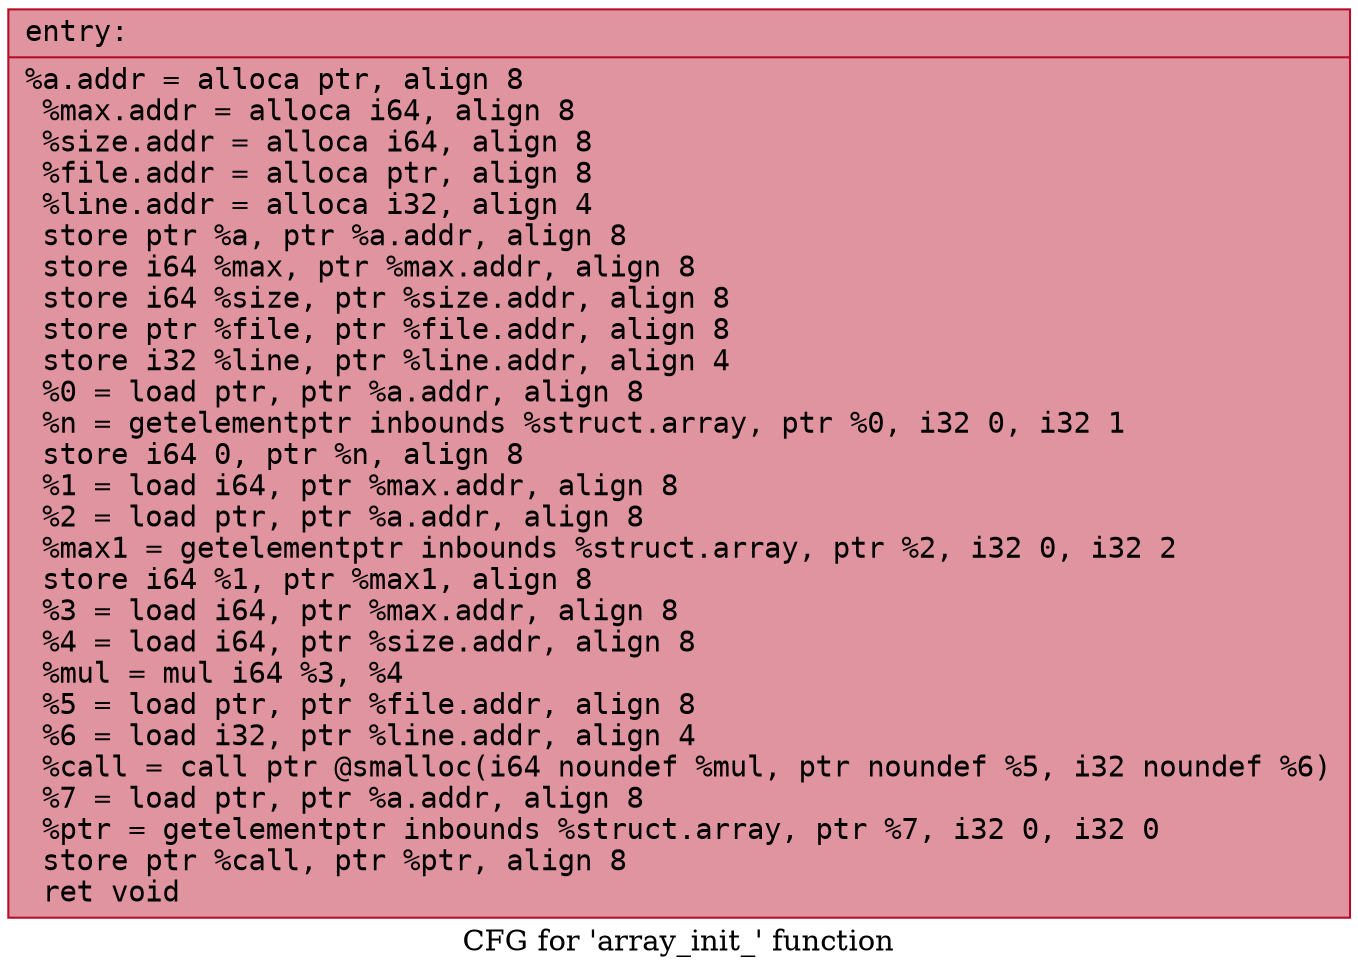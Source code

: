 digraph "CFG for 'array_init_' function" {
	label="CFG for 'array_init_' function";

	Node0x55c4aa6ca570 [shape=record,color="#b70d28ff", style=filled, fillcolor="#b70d2870" fontname="Courier",label="{entry:\l|  %a.addr = alloca ptr, align 8\l  %max.addr = alloca i64, align 8\l  %size.addr = alloca i64, align 8\l  %file.addr = alloca ptr, align 8\l  %line.addr = alloca i32, align 4\l  store ptr %a, ptr %a.addr, align 8\l  store i64 %max, ptr %max.addr, align 8\l  store i64 %size, ptr %size.addr, align 8\l  store ptr %file, ptr %file.addr, align 8\l  store i32 %line, ptr %line.addr, align 4\l  %0 = load ptr, ptr %a.addr, align 8\l  %n = getelementptr inbounds %struct.array, ptr %0, i32 0, i32 1\l  store i64 0, ptr %n, align 8\l  %1 = load i64, ptr %max.addr, align 8\l  %2 = load ptr, ptr %a.addr, align 8\l  %max1 = getelementptr inbounds %struct.array, ptr %2, i32 0, i32 2\l  store i64 %1, ptr %max1, align 8\l  %3 = load i64, ptr %max.addr, align 8\l  %4 = load i64, ptr %size.addr, align 8\l  %mul = mul i64 %3, %4\l  %5 = load ptr, ptr %file.addr, align 8\l  %6 = load i32, ptr %line.addr, align 4\l  %call = call ptr @smalloc(i64 noundef %mul, ptr noundef %5, i32 noundef %6)\l  %7 = load ptr, ptr %a.addr, align 8\l  %ptr = getelementptr inbounds %struct.array, ptr %7, i32 0, i32 0\l  store ptr %call, ptr %ptr, align 8\l  ret void\l}"];
}
